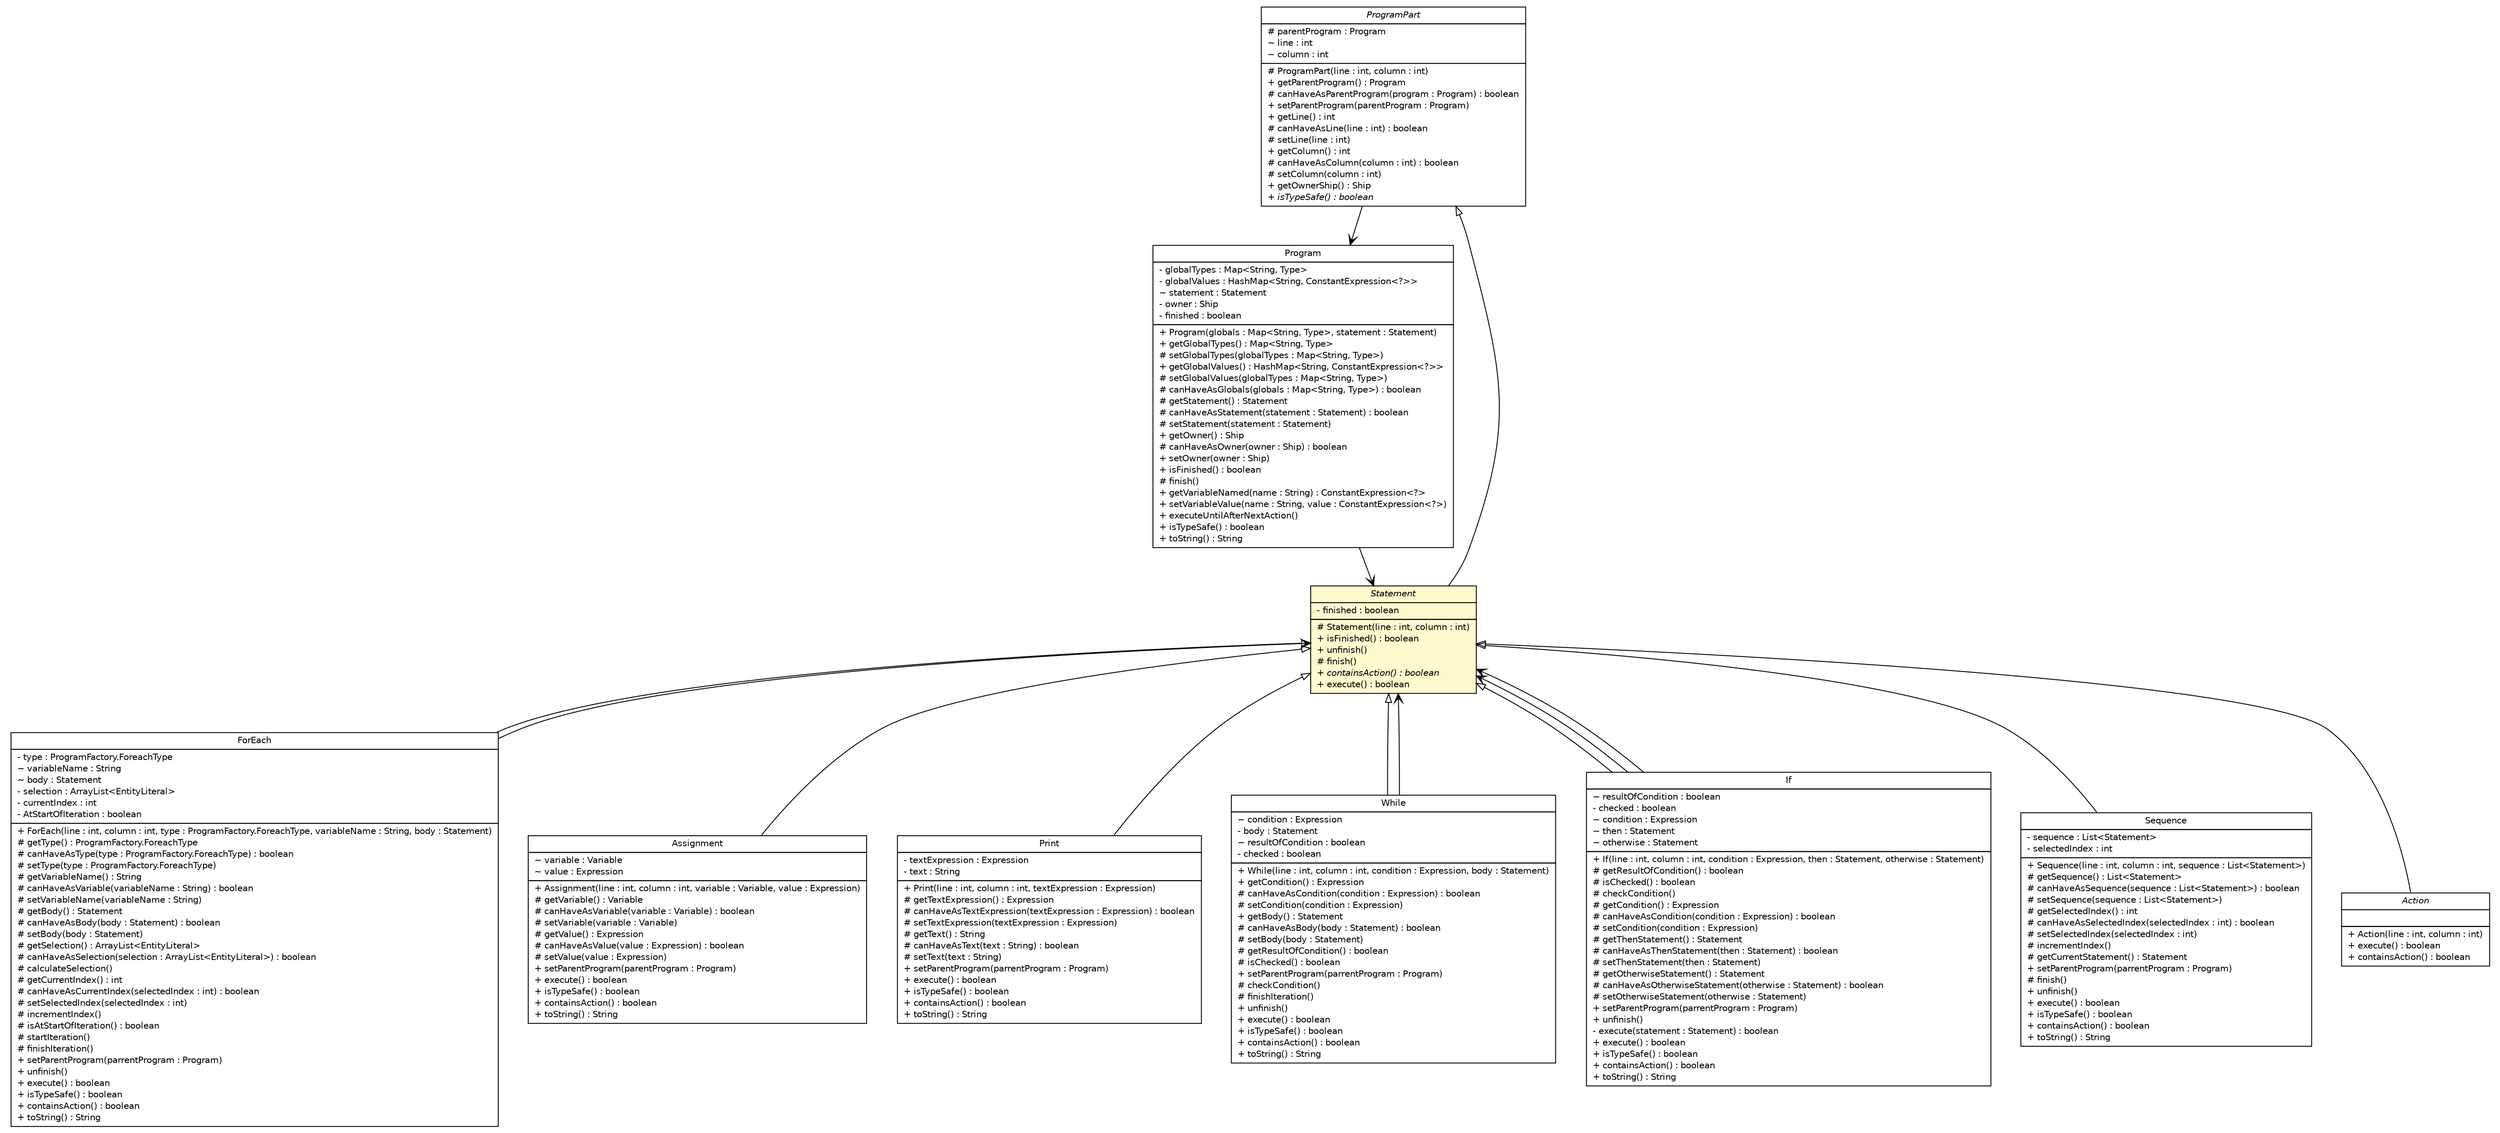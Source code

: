 #!/usr/local/bin/dot
#
# Class diagram 
# Generated by UMLGraph version R5_6 (http://www.umlgraph.org/)
#

digraph G {
	edge [fontname="Helvetica",fontsize=10,labelfontname="Helvetica",labelfontsize=10];
	node [fontname="Helvetica",fontsize=10,shape=plaintext];
	nodesep=0.25;
	ranksep=0.5;
	// model.programs.Program
	c16118 [label=<<table title="model.programs.Program" border="0" cellborder="1" cellspacing="0" cellpadding="2" port="p" href="../../../Program.html">
		<tr><td><table border="0" cellspacing="0" cellpadding="1">
<tr><td align="center" balign="center"> Program </td></tr>
		</table></td></tr>
		<tr><td><table border="0" cellspacing="0" cellpadding="1">
<tr><td align="left" balign="left"> - globalTypes : Map&lt;String, Type&gt; </td></tr>
<tr><td align="left" balign="left"> - globalValues : HashMap&lt;String, ConstantExpression&lt;?&gt;&gt; </td></tr>
<tr><td align="left" balign="left"> ~ statement : Statement </td></tr>
<tr><td align="left" balign="left"> - owner : Ship </td></tr>
<tr><td align="left" balign="left"> - finished : boolean </td></tr>
		</table></td></tr>
		<tr><td><table border="0" cellspacing="0" cellpadding="1">
<tr><td align="left" balign="left"> + Program(globals : Map&lt;String, Type&gt;, statement : Statement) </td></tr>
<tr><td align="left" balign="left"> + getGlobalTypes() : Map&lt;String, Type&gt; </td></tr>
<tr><td align="left" balign="left"> # setGlobalTypes(globalTypes : Map&lt;String, Type&gt;) </td></tr>
<tr><td align="left" balign="left"> + getGlobalValues() : HashMap&lt;String, ConstantExpression&lt;?&gt;&gt; </td></tr>
<tr><td align="left" balign="left"> # setGlobalValues(globalTypes : Map&lt;String, Type&gt;) </td></tr>
<tr><td align="left" balign="left"> # canHaveAsGlobals(globals : Map&lt;String, Type&gt;) : boolean </td></tr>
<tr><td align="left" balign="left"> # getStatement() : Statement </td></tr>
<tr><td align="left" balign="left"> # canHaveAsStatement(statement : Statement) : boolean </td></tr>
<tr><td align="left" balign="left"> # setStatement(statement : Statement) </td></tr>
<tr><td align="left" balign="left"> + getOwner() : Ship </td></tr>
<tr><td align="left" balign="left"> # canHaveAsOwner(owner : Ship) : boolean </td></tr>
<tr><td align="left" balign="left"> + setOwner(owner : Ship) </td></tr>
<tr><td align="left" balign="left"> + isFinished() : boolean </td></tr>
<tr><td align="left" balign="left"> # finish() </td></tr>
<tr><td align="left" balign="left"> + getVariableNamed(name : String) : ConstantExpression&lt;?&gt; </td></tr>
<tr><td align="left" balign="left"> + setVariableValue(name : String, value : ConstantExpression&lt;?&gt;) </td></tr>
<tr><td align="left" balign="left"> + executeUntilAfterNextAction() </td></tr>
<tr><td align="left" balign="left"> + isTypeSafe() : boolean </td></tr>
<tr><td align="left" balign="left"> + toString() : String </td></tr>
		</table></td></tr>
		</table>>, URL="../../../Program.html", fontname="Helvetica", fontcolor="black", fontsize=10.0];
	// model.programs.parsing.language.ProgramPart
	c16144 [label=<<table title="model.programs.parsing.language.ProgramPart" border="0" cellborder="1" cellspacing="0" cellpadding="2" port="p" href="../ProgramPart.html">
		<tr><td><table border="0" cellspacing="0" cellpadding="1">
<tr><td align="center" balign="center"><font face="Helvetica-Oblique"> ProgramPart </font></td></tr>
		</table></td></tr>
		<tr><td><table border="0" cellspacing="0" cellpadding="1">
<tr><td align="left" balign="left"> # parentProgram : Program </td></tr>
<tr><td align="left" balign="left"> ~ line : int </td></tr>
<tr><td align="left" balign="left"> ~ column : int </td></tr>
		</table></td></tr>
		<tr><td><table border="0" cellspacing="0" cellpadding="1">
<tr><td align="left" balign="left"> # ProgramPart(line : int, column : int) </td></tr>
<tr><td align="left" balign="left"> + getParentProgram() : Program </td></tr>
<tr><td align="left" balign="left"> # canHaveAsParentProgram(program : Program) : boolean </td></tr>
<tr><td align="left" balign="left"> + setParentProgram(parentProgram : Program) </td></tr>
<tr><td align="left" balign="left"> + getLine() : int </td></tr>
<tr><td align="left" balign="left"> # canHaveAsLine(line : int) : boolean </td></tr>
<tr><td align="left" balign="left"> # setLine(line : int) </td></tr>
<tr><td align="left" balign="left"> + getColumn() : int </td></tr>
<tr><td align="left" balign="left"> # canHaveAsColumn(column : int) : boolean </td></tr>
<tr><td align="left" balign="left"> # setColumn(column : int) </td></tr>
<tr><td align="left" balign="left"> + getOwnerShip() : Ship </td></tr>
<tr><td align="left" balign="left"><font face="Helvetica-Oblique" point-size="10.0"> + isTypeSafe() : boolean </font></td></tr>
		</table></td></tr>
		</table>>, URL="../ProgramPart.html", fontname="Helvetica", fontcolor="black", fontsize=10.0];
	// model.programs.parsing.language.statement.Statement
	c16186 [label=<<table title="model.programs.parsing.language.statement.Statement" border="0" cellborder="1" cellspacing="0" cellpadding="2" port="p" bgcolor="lemonChiffon" href="./Statement.html">
		<tr><td><table border="0" cellspacing="0" cellpadding="1">
<tr><td align="center" balign="center"><font face="Helvetica-Oblique"> Statement </font></td></tr>
		</table></td></tr>
		<tr><td><table border="0" cellspacing="0" cellpadding="1">
<tr><td align="left" balign="left"> - finished : boolean </td></tr>
		</table></td></tr>
		<tr><td><table border="0" cellspacing="0" cellpadding="1">
<tr><td align="left" balign="left"> # Statement(line : int, column : int) </td></tr>
<tr><td align="left" balign="left"> + isFinished() : boolean </td></tr>
<tr><td align="left" balign="left"> + unfinish() </td></tr>
<tr><td align="left" balign="left"> # finish() </td></tr>
<tr><td align="left" balign="left"><font face="Helvetica-Oblique" point-size="10.0"> + containsAction() : boolean </font></td></tr>
<tr><td align="left" balign="left"> + execute() : boolean </td></tr>
		</table></td></tr>
		</table>>, URL="./Statement.html", fontname="Helvetica", fontcolor="black", fontsize=10.0];
	// model.programs.parsing.language.statement.ForEach
	c16187 [label=<<table title="model.programs.parsing.language.statement.ForEach" border="0" cellborder="1" cellspacing="0" cellpadding="2" port="p" href="./ForEach.html">
		<tr><td><table border="0" cellspacing="0" cellpadding="1">
<tr><td align="center" balign="center"> ForEach </td></tr>
		</table></td></tr>
		<tr><td><table border="0" cellspacing="0" cellpadding="1">
<tr><td align="left" balign="left"> - type : ProgramFactory.ForeachType </td></tr>
<tr><td align="left" balign="left"> ~ variableName : String </td></tr>
<tr><td align="left" balign="left"> ~ body : Statement </td></tr>
<tr><td align="left" balign="left"> - selection : ArrayList&lt;EntityLiteral&gt; </td></tr>
<tr><td align="left" balign="left"> - currentIndex : int </td></tr>
<tr><td align="left" balign="left"> - AtStartOfIteration : boolean </td></tr>
		</table></td></tr>
		<tr><td><table border="0" cellspacing="0" cellpadding="1">
<tr><td align="left" balign="left"> + ForEach(line : int, column : int, type : ProgramFactory.ForeachType, variableName : String, body : Statement) </td></tr>
<tr><td align="left" balign="left"> # getType() : ProgramFactory.ForeachType </td></tr>
<tr><td align="left" balign="left"> # canHaveAsType(type : ProgramFactory.ForeachType) : boolean </td></tr>
<tr><td align="left" balign="left"> # setType(type : ProgramFactory.ForeachType) </td></tr>
<tr><td align="left" balign="left"> # getVariableName() : String </td></tr>
<tr><td align="left" balign="left"> # canHaveAsVariable(variableName : String) : boolean </td></tr>
<tr><td align="left" balign="left"> # setVariableName(variableName : String) </td></tr>
<tr><td align="left" balign="left"> # getBody() : Statement </td></tr>
<tr><td align="left" balign="left"> # canHaveAsBody(body : Statement) : boolean </td></tr>
<tr><td align="left" balign="left"> # setBody(body : Statement) </td></tr>
<tr><td align="left" balign="left"> # getSelection() : ArrayList&lt;EntityLiteral&gt; </td></tr>
<tr><td align="left" balign="left"> # canHaveAsSelection(selection : ArrayList&lt;EntityLiteral&gt;) : boolean </td></tr>
<tr><td align="left" balign="left"> # calculateSelection() </td></tr>
<tr><td align="left" balign="left"> # getCurrentIndex() : int </td></tr>
<tr><td align="left" balign="left"> # canHaveAsCurrentIndex(selectedIndex : int) : boolean </td></tr>
<tr><td align="left" balign="left"> # setSelectedIndex(selectedIndex : int) </td></tr>
<tr><td align="left" balign="left"> # incrementIndex() </td></tr>
<tr><td align="left" balign="left"> # isAtStartOfIteration() : boolean </td></tr>
<tr><td align="left" balign="left"> # startIteration() </td></tr>
<tr><td align="left" balign="left"> # finishIteration() </td></tr>
<tr><td align="left" balign="left"> + setParentProgram(parrentProgram : Program) </td></tr>
<tr><td align="left" balign="left"> + unfinish() </td></tr>
<tr><td align="left" balign="left"> + execute() : boolean </td></tr>
<tr><td align="left" balign="left"> + isTypeSafe() : boolean </td></tr>
<tr><td align="left" balign="left"> + containsAction() : boolean </td></tr>
<tr><td align="left" balign="left"> + toString() : String </td></tr>
		</table></td></tr>
		</table>>, URL="./ForEach.html", fontname="Helvetica", fontcolor="black", fontsize=10.0];
	// model.programs.parsing.language.statement.Assignment
	c16188 [label=<<table title="model.programs.parsing.language.statement.Assignment" border="0" cellborder="1" cellspacing="0" cellpadding="2" port="p" href="./Assignment.html">
		<tr><td><table border="0" cellspacing="0" cellpadding="1">
<tr><td align="center" balign="center"> Assignment </td></tr>
		</table></td></tr>
		<tr><td><table border="0" cellspacing="0" cellpadding="1">
<tr><td align="left" balign="left"> ~ variable : Variable </td></tr>
<tr><td align="left" balign="left"> ~ value : Expression </td></tr>
		</table></td></tr>
		<tr><td><table border="0" cellspacing="0" cellpadding="1">
<tr><td align="left" balign="left"> + Assignment(line : int, column : int, variable : Variable, value : Expression) </td></tr>
<tr><td align="left" balign="left"> # getVariable() : Variable </td></tr>
<tr><td align="left" balign="left"> # canHaveAsVariable(variable : Variable) : boolean </td></tr>
<tr><td align="left" balign="left"> # setVariable(variable : Variable) </td></tr>
<tr><td align="left" balign="left"> # getValue() : Expression </td></tr>
<tr><td align="left" balign="left"> # canHaveAsValue(value : Expression) : boolean </td></tr>
<tr><td align="left" balign="left"> # setValue(value : Expression) </td></tr>
<tr><td align="left" balign="left"> + setParentProgram(parentProgram : Program) </td></tr>
<tr><td align="left" balign="left"> + execute() : boolean </td></tr>
<tr><td align="left" balign="left"> + isTypeSafe() : boolean </td></tr>
<tr><td align="left" balign="left"> + containsAction() : boolean </td></tr>
<tr><td align="left" balign="left"> + toString() : String </td></tr>
		</table></td></tr>
		</table>>, URL="./Assignment.html", fontname="Helvetica", fontcolor="black", fontsize=10.0];
	// model.programs.parsing.language.statement.Print
	c16189 [label=<<table title="model.programs.parsing.language.statement.Print" border="0" cellborder="1" cellspacing="0" cellpadding="2" port="p" href="./Print.html">
		<tr><td><table border="0" cellspacing="0" cellpadding="1">
<tr><td align="center" balign="center"> Print </td></tr>
		</table></td></tr>
		<tr><td><table border="0" cellspacing="0" cellpadding="1">
<tr><td align="left" balign="left"> - textExpression : Expression </td></tr>
<tr><td align="left" balign="left"> - text : String </td></tr>
		</table></td></tr>
		<tr><td><table border="0" cellspacing="0" cellpadding="1">
<tr><td align="left" balign="left"> + Print(line : int, column : int, textExpression : Expression) </td></tr>
<tr><td align="left" balign="left"> # getTextExpression() : Expression </td></tr>
<tr><td align="left" balign="left"> # canHaveAsTextExpression(textExpression : Expression) : boolean </td></tr>
<tr><td align="left" balign="left"> # setTextExpression(textExpression : Expression) </td></tr>
<tr><td align="left" balign="left"> # getText() : String </td></tr>
<tr><td align="left" balign="left"> # canHaveAsText(text : String) : boolean </td></tr>
<tr><td align="left" balign="left"> # setText(text : String) </td></tr>
<tr><td align="left" balign="left"> + setParentProgram(parrentProgram : Program) </td></tr>
<tr><td align="left" balign="left"> + execute() : boolean </td></tr>
<tr><td align="left" balign="left"> + isTypeSafe() : boolean </td></tr>
<tr><td align="left" balign="left"> + containsAction() : boolean </td></tr>
<tr><td align="left" balign="left"> + toString() : String </td></tr>
		</table></td></tr>
		</table>>, URL="./Print.html", fontname="Helvetica", fontcolor="black", fontsize=10.0];
	// model.programs.parsing.language.statement.While
	c16190 [label=<<table title="model.programs.parsing.language.statement.While" border="0" cellborder="1" cellspacing="0" cellpadding="2" port="p" href="./While.html">
		<tr><td><table border="0" cellspacing="0" cellpadding="1">
<tr><td align="center" balign="center"> While </td></tr>
		</table></td></tr>
		<tr><td><table border="0" cellspacing="0" cellpadding="1">
<tr><td align="left" balign="left"> ~ condition : Expression </td></tr>
<tr><td align="left" balign="left"> - body : Statement </td></tr>
<tr><td align="left" balign="left"> ~ resultOfCondition : boolean </td></tr>
<tr><td align="left" balign="left"> - checked : boolean </td></tr>
		</table></td></tr>
		<tr><td><table border="0" cellspacing="0" cellpadding="1">
<tr><td align="left" balign="left"> + While(line : int, column : int, condition : Expression, body : Statement) </td></tr>
<tr><td align="left" balign="left"> + getCondition() : Expression </td></tr>
<tr><td align="left" balign="left"> # canHaveAsCondition(condition : Expression) : boolean </td></tr>
<tr><td align="left" balign="left"> # setCondition(condition : Expression) </td></tr>
<tr><td align="left" balign="left"> + getBody() : Statement </td></tr>
<tr><td align="left" balign="left"> # canHaveAsBody(body : Statement) : boolean </td></tr>
<tr><td align="left" balign="left"> # setBody(body : Statement) </td></tr>
<tr><td align="left" balign="left"> # getResultOfCondition() : boolean </td></tr>
<tr><td align="left" balign="left"> # isChecked() : boolean </td></tr>
<tr><td align="left" balign="left"> + setParentProgram(parrentProgram : Program) </td></tr>
<tr><td align="left" balign="left"> # checkCondition() </td></tr>
<tr><td align="left" balign="left"> # finishIteration() </td></tr>
<tr><td align="left" balign="left"> + unfinish() </td></tr>
<tr><td align="left" balign="left"> + execute() : boolean </td></tr>
<tr><td align="left" balign="left"> + isTypeSafe() : boolean </td></tr>
<tr><td align="left" balign="left"> + containsAction() : boolean </td></tr>
<tr><td align="left" balign="left"> + toString() : String </td></tr>
		</table></td></tr>
		</table>>, URL="./While.html", fontname="Helvetica", fontcolor="black", fontsize=10.0];
	// model.programs.parsing.language.statement.If
	c16191 [label=<<table title="model.programs.parsing.language.statement.If" border="0" cellborder="1" cellspacing="0" cellpadding="2" port="p" href="./If.html">
		<tr><td><table border="0" cellspacing="0" cellpadding="1">
<tr><td align="center" balign="center"> If </td></tr>
		</table></td></tr>
		<tr><td><table border="0" cellspacing="0" cellpadding="1">
<tr><td align="left" balign="left"> ~ resultOfCondition : boolean </td></tr>
<tr><td align="left" balign="left"> - checked : boolean </td></tr>
<tr><td align="left" balign="left"> ~ condition : Expression </td></tr>
<tr><td align="left" balign="left"> ~ then : Statement </td></tr>
<tr><td align="left" balign="left"> ~ otherwise : Statement </td></tr>
		</table></td></tr>
		<tr><td><table border="0" cellspacing="0" cellpadding="1">
<tr><td align="left" balign="left"> + If(line : int, column : int, condition : Expression, then : Statement, otherwise : Statement) </td></tr>
<tr><td align="left" balign="left"> # getResultOfCondition() : boolean </td></tr>
<tr><td align="left" balign="left"> # isChecked() : boolean </td></tr>
<tr><td align="left" balign="left"> # checkCondition() </td></tr>
<tr><td align="left" balign="left"> # getCondition() : Expression </td></tr>
<tr><td align="left" balign="left"> # canHaveAsCondition(condition : Expression) : boolean </td></tr>
<tr><td align="left" balign="left"> # setCondition(condition : Expression) </td></tr>
<tr><td align="left" balign="left"> # getThenStatement() : Statement </td></tr>
<tr><td align="left" balign="left"> # canHaveAsThenStatement(then : Statement) : boolean </td></tr>
<tr><td align="left" balign="left"> # setThenStatement(then : Statement) </td></tr>
<tr><td align="left" balign="left"> # getOtherwiseStatement() : Statement </td></tr>
<tr><td align="left" balign="left"> # canHaveAsOtherwiseStatement(otherwise : Statement) : boolean </td></tr>
<tr><td align="left" balign="left"> # setOtherwiseStatement(otherwise : Statement) </td></tr>
<tr><td align="left" balign="left"> + setParentProgram(parrentProgram : Program) </td></tr>
<tr><td align="left" balign="left"> + unfinish() </td></tr>
<tr><td align="left" balign="left"> - execute(statement : Statement) : boolean </td></tr>
<tr><td align="left" balign="left"> + execute() : boolean </td></tr>
<tr><td align="left" balign="left"> + isTypeSafe() : boolean </td></tr>
<tr><td align="left" balign="left"> + containsAction() : boolean </td></tr>
<tr><td align="left" balign="left"> + toString() : String </td></tr>
		</table></td></tr>
		</table>>, URL="./If.html", fontname="Helvetica", fontcolor="black", fontsize=10.0];
	// model.programs.parsing.language.statement.Sequence
	c16192 [label=<<table title="model.programs.parsing.language.statement.Sequence" border="0" cellborder="1" cellspacing="0" cellpadding="2" port="p" href="./Sequence.html">
		<tr><td><table border="0" cellspacing="0" cellpadding="1">
<tr><td align="center" balign="center"> Sequence </td></tr>
		</table></td></tr>
		<tr><td><table border="0" cellspacing="0" cellpadding="1">
<tr><td align="left" balign="left"> - sequence : List&lt;Statement&gt; </td></tr>
<tr><td align="left" balign="left"> - selectedIndex : int </td></tr>
		</table></td></tr>
		<tr><td><table border="0" cellspacing="0" cellpadding="1">
<tr><td align="left" balign="left"> + Sequence(line : int, column : int, sequence : List&lt;Statement&gt;) </td></tr>
<tr><td align="left" balign="left"> # getSequence() : List&lt;Statement&gt; </td></tr>
<tr><td align="left" balign="left"> # canHaveAsSequence(sequence : List&lt;Statement&gt;) : boolean </td></tr>
<tr><td align="left" balign="left"> # setSequence(sequence : List&lt;Statement&gt;) </td></tr>
<tr><td align="left" balign="left"> # getSelectedIndex() : int </td></tr>
<tr><td align="left" balign="left"> # canHaveAsSelectedIndex(selectedIndex : int) : boolean </td></tr>
<tr><td align="left" balign="left"> # setSelectedIndex(selectedIndex : int) </td></tr>
<tr><td align="left" balign="left"> # incrementIndex() </td></tr>
<tr><td align="left" balign="left"> # getCurrentStatement() : Statement </td></tr>
<tr><td align="left" balign="left"> + setParentProgram(parrentProgram : Program) </td></tr>
<tr><td align="left" balign="left"> # finish() </td></tr>
<tr><td align="left" balign="left"> + unfinish() </td></tr>
<tr><td align="left" balign="left"> + execute() : boolean </td></tr>
<tr><td align="left" balign="left"> + isTypeSafe() : boolean </td></tr>
<tr><td align="left" balign="left"> + containsAction() : boolean </td></tr>
<tr><td align="left" balign="left"> + toString() : String </td></tr>
		</table></td></tr>
		</table>>, URL="./Sequence.html", fontname="Helvetica", fontcolor="black", fontsize=10.0];
	// model.programs.parsing.language.statement.action.Action
	c16193 [label=<<table title="model.programs.parsing.language.statement.action.Action" border="0" cellborder="1" cellspacing="0" cellpadding="2" port="p" href="./action/Action.html">
		<tr><td><table border="0" cellspacing="0" cellpadding="1">
<tr><td align="center" balign="center"><font face="Helvetica-Oblique"> Action </font></td></tr>
		</table></td></tr>
		<tr><td><table border="0" cellspacing="0" cellpadding="1">
<tr><td align="left" balign="left">  </td></tr>
		</table></td></tr>
		<tr><td><table border="0" cellspacing="0" cellpadding="1">
<tr><td align="left" balign="left"> + Action(line : int, column : int) </td></tr>
<tr><td align="left" balign="left"> + execute() : boolean </td></tr>
<tr><td align="left" balign="left"> + containsAction() : boolean </td></tr>
		</table></td></tr>
		</table>>, URL="./action/Action.html", fontname="Helvetica", fontcolor="black", fontsize=10.0];
	//model.programs.parsing.language.statement.Statement extends model.programs.parsing.language.ProgramPart
	c16144:p -> c16186:p [dir=back,arrowtail=empty];
	//model.programs.parsing.language.statement.ForEach extends model.programs.parsing.language.statement.Statement
	c16186:p -> c16187:p [dir=back,arrowtail=empty];
	//model.programs.parsing.language.statement.Assignment extends model.programs.parsing.language.statement.Statement
	c16186:p -> c16188:p [dir=back,arrowtail=empty];
	//model.programs.parsing.language.statement.Print extends model.programs.parsing.language.statement.Statement
	c16186:p -> c16189:p [dir=back,arrowtail=empty];
	//model.programs.parsing.language.statement.While extends model.programs.parsing.language.statement.Statement
	c16186:p -> c16190:p [dir=back,arrowtail=empty];
	//model.programs.parsing.language.statement.If extends model.programs.parsing.language.statement.Statement
	c16186:p -> c16191:p [dir=back,arrowtail=empty];
	//model.programs.parsing.language.statement.Sequence extends model.programs.parsing.language.statement.Statement
	c16186:p -> c16192:p [dir=back,arrowtail=empty];
	//model.programs.parsing.language.statement.action.Action extends model.programs.parsing.language.statement.Statement
	c16186:p -> c16193:p [dir=back,arrowtail=empty];
	// model.programs.Program NAVASSOC model.programs.parsing.language.statement.Statement
	c16118:p -> c16186:p [taillabel="", label="", headlabel="", fontname="Helvetica", fontcolor="black", fontsize=10.0, color="black", arrowhead=open];
	// model.programs.parsing.language.ProgramPart NAVASSOC model.programs.Program
	c16144:p -> c16118:p [taillabel="", label="", headlabel="", fontname="Helvetica", fontcolor="black", fontsize=10.0, color="black", arrowhead=open];
	// model.programs.parsing.language.statement.ForEach NAVASSOC model.programs.parsing.language.statement.Statement
	c16187:p -> c16186:p [taillabel="", label="", headlabel="", fontname="Helvetica", fontcolor="black", fontsize=10.0, color="black", arrowhead=open];
	// model.programs.parsing.language.statement.While NAVASSOC model.programs.parsing.language.statement.Statement
	c16190:p -> c16186:p [taillabel="", label="", headlabel="", fontname="Helvetica", fontcolor="black", fontsize=10.0, color="black", arrowhead=open];
	// model.programs.parsing.language.statement.If NAVASSOC model.programs.parsing.language.statement.Statement
	c16191:p -> c16186:p [taillabel="", label="", headlabel="", fontname="Helvetica", fontcolor="black", fontsize=10.0, color="black", arrowhead=open];
	// model.programs.parsing.language.statement.If NAVASSOC model.programs.parsing.language.statement.Statement
	c16191:p -> c16186:p [taillabel="", label="", headlabel="", fontname="Helvetica", fontcolor="black", fontsize=10.0, color="black", arrowhead=open];
}

